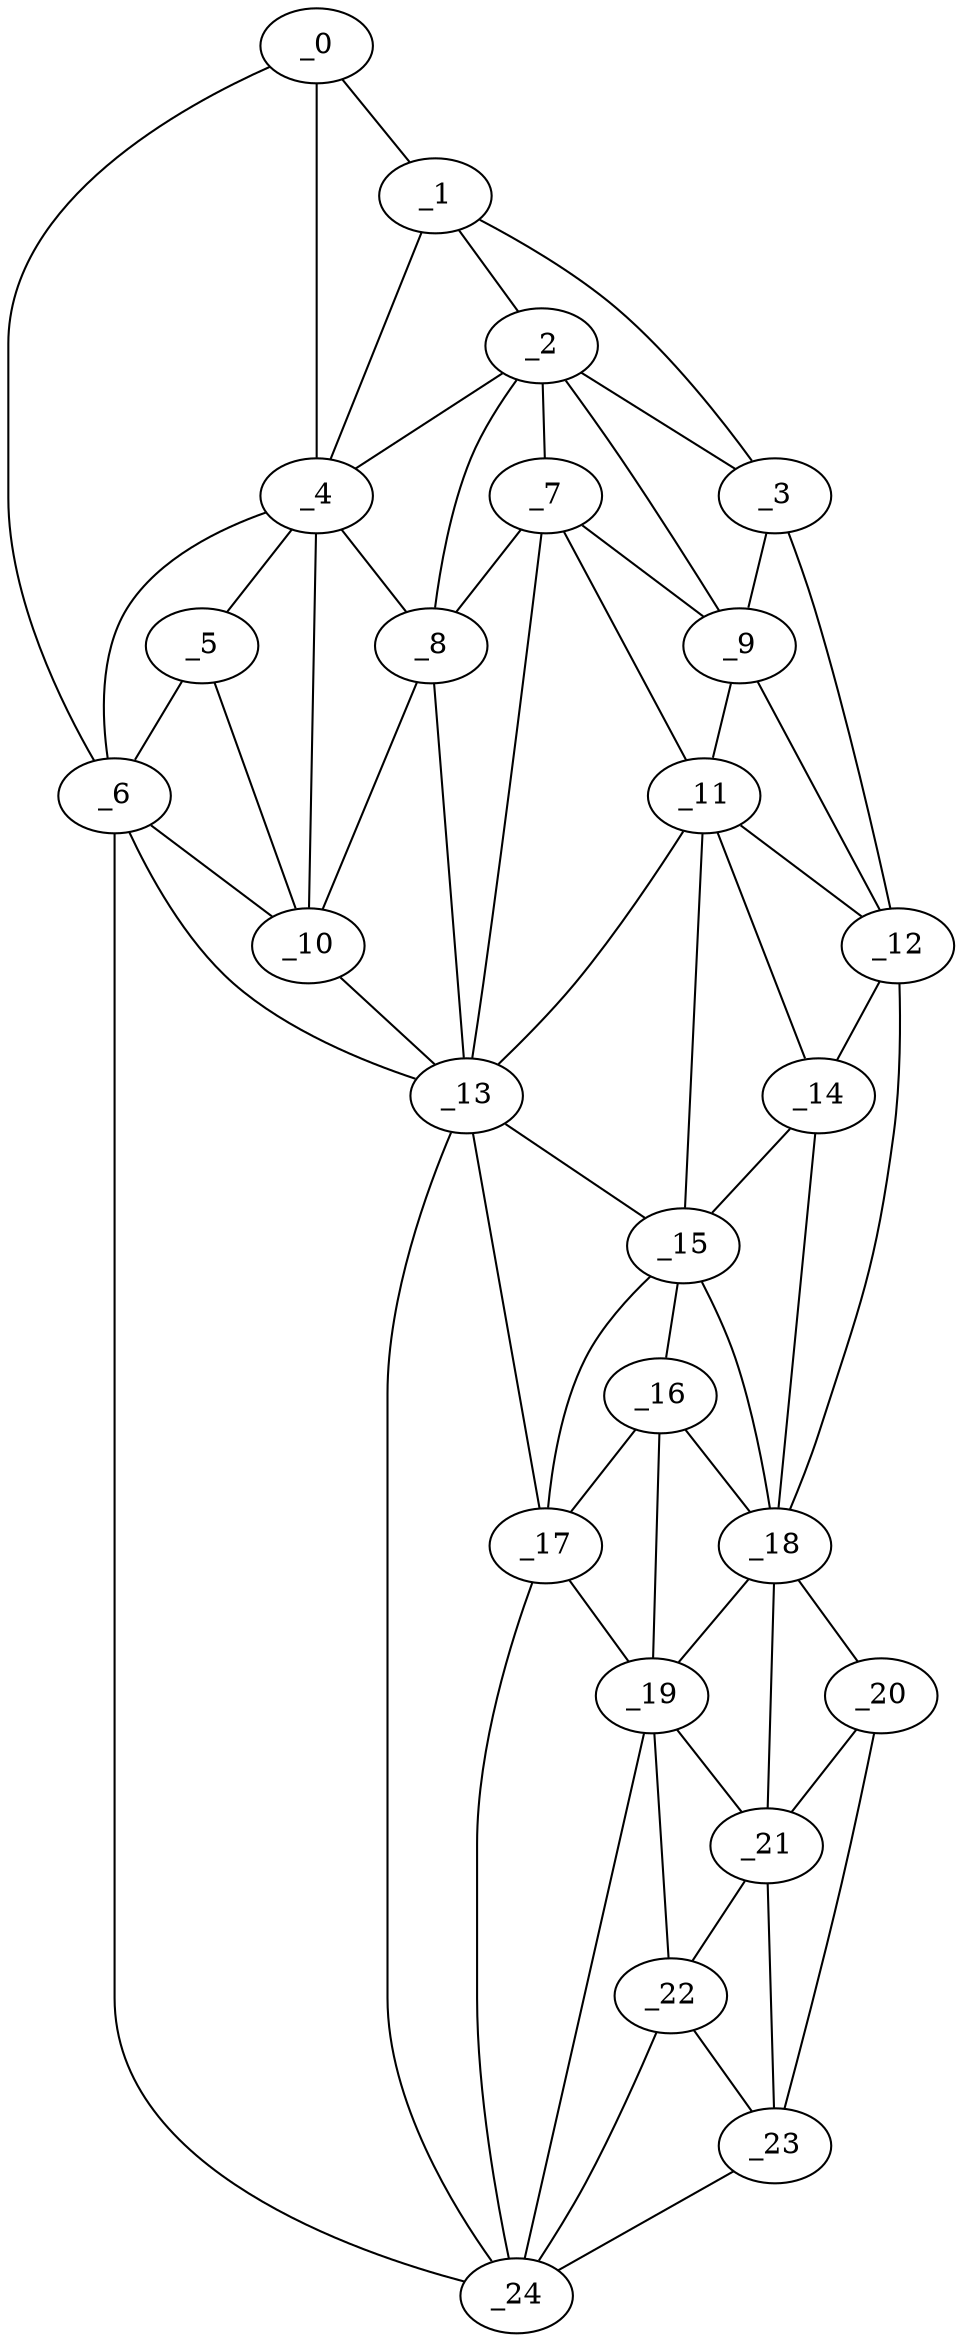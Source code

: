 graph "obj68__315.gxl" {
	_0	 [x=4,
		y=90];
	_1	 [x=6,
		y=82];
	_0 -- _1	 [valence=1];
	_4	 [x=24,
		y=86];
	_0 -- _4	 [valence=1];
	_6	 [x=32,
		y=100];
	_0 -- _6	 [valence=1];
	_2	 [x=15,
		y=55];
	_1 -- _2	 [valence=1];
	_3	 [x=18,
		y=38];
	_1 -- _3	 [valence=1];
	_1 -- _4	 [valence=2];
	_2 -- _3	 [valence=2];
	_2 -- _4	 [valence=2];
	_7	 [x=34,
		y=61];
	_2 -- _7	 [valence=1];
	_8	 [x=35,
		y=71];
	_2 -- _8	 [valence=2];
	_9	 [x=36,
		y=44];
	_2 -- _9	 [valence=2];
	_3 -- _9	 [valence=2];
	_12	 [x=49,
		y=32];
	_3 -- _12	 [valence=1];
	_5	 [x=31,
		y=89];
	_4 -- _5	 [valence=1];
	_4 -- _6	 [valence=2];
	_4 -- _8	 [valence=1];
	_10	 [x=36,
		y=85];
	_4 -- _10	 [valence=2];
	_5 -- _6	 [valence=2];
	_5 -- _10	 [valence=2];
	_6 -- _10	 [valence=1];
	_13	 [x=52,
		y=79];
	_6 -- _13	 [valence=2];
	_24	 [x=126,
		y=62];
	_6 -- _24	 [valence=1];
	_7 -- _8	 [valence=2];
	_7 -- _9	 [valence=2];
	_11	 [x=45,
		y=50];
	_7 -- _11	 [valence=1];
	_7 -- _13	 [valence=1];
	_8 -- _10	 [valence=2];
	_8 -- _13	 [valence=2];
	_9 -- _11	 [valence=2];
	_9 -- _12	 [valence=1];
	_10 -- _13	 [valence=2];
	_11 -- _12	 [valence=2];
	_11 -- _13	 [valence=2];
	_14	 [x=56,
		y=33];
	_11 -- _14	 [valence=2];
	_15	 [x=65,
		y=44];
	_11 -- _15	 [valence=1];
	_12 -- _14	 [valence=2];
	_18	 [x=101,
		y=27];
	_12 -- _18	 [valence=1];
	_13 -- _15	 [valence=1];
	_17	 [x=88,
		y=61];
	_13 -- _17	 [valence=2];
	_13 -- _24	 [valence=2];
	_14 -- _15	 [valence=2];
	_14 -- _18	 [valence=2];
	_16	 [x=88,
		y=56];
	_15 -- _16	 [valence=2];
	_15 -- _17	 [valence=2];
	_15 -- _18	 [valence=2];
	_16 -- _17	 [valence=1];
	_16 -- _18	 [valence=2];
	_19	 [x=110,
		y=52];
	_16 -- _19	 [valence=1];
	_17 -- _19	 [valence=2];
	_17 -- _24	 [valence=2];
	_18 -- _19	 [valence=2];
	_20	 [x=115,
		y=32];
	_18 -- _20	 [valence=1];
	_21	 [x=115,
		y=41];
	_18 -- _21	 [valence=2];
	_19 -- _21	 [valence=1];
	_22	 [x=117,
		y=49];
	_19 -- _22	 [valence=1];
	_19 -- _24	 [valence=1];
	_20 -- _21	 [valence=2];
	_23	 [x=125,
		y=53];
	_20 -- _23	 [valence=1];
	_21 -- _22	 [valence=2];
	_21 -- _23	 [valence=2];
	_22 -- _23	 [valence=1];
	_22 -- _24	 [valence=2];
	_23 -- _24	 [valence=1];
}
